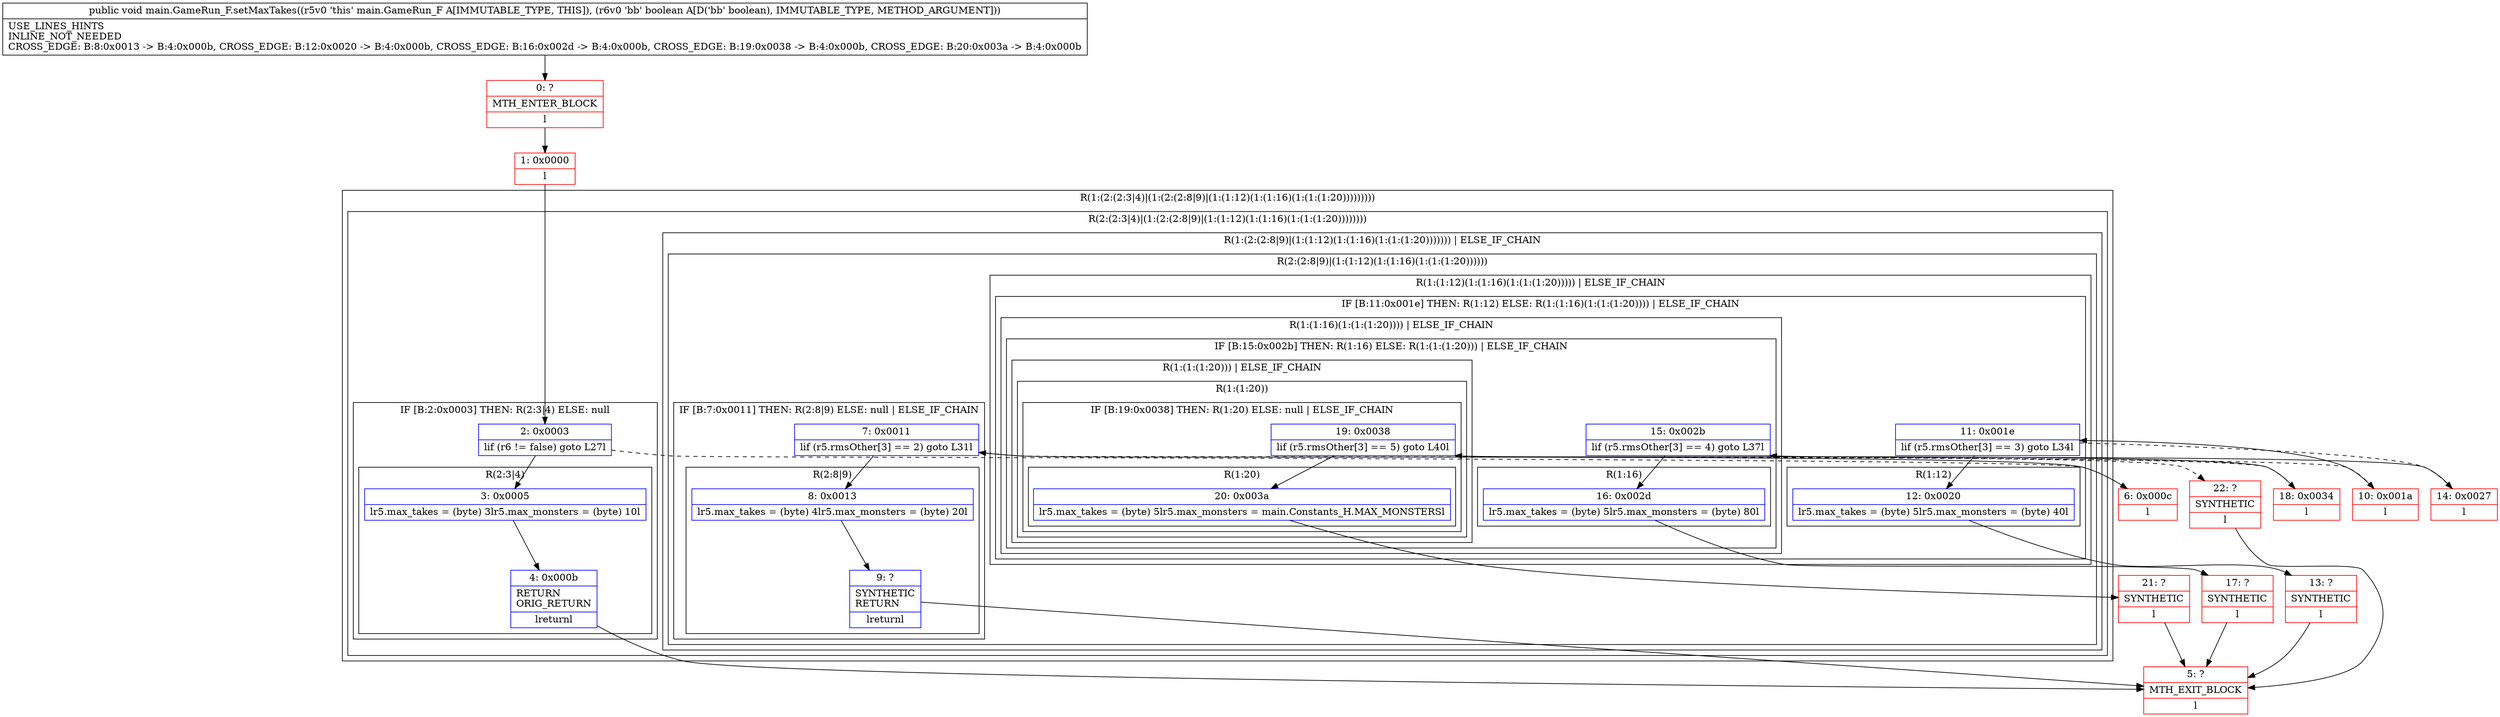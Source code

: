 digraph "CFG formain.GameRun_F.setMaxTakes(Z)V" {
subgraph cluster_Region_1467761606 {
label = "R(1:(2:(2:3|4)|(1:(2:(2:8|9)|(1:(1:12)(1:(1:16)(1:(1:(1:20)))))))))";
node [shape=record,color=blue];
subgraph cluster_Region_1045871131 {
label = "R(2:(2:3|4)|(1:(2:(2:8|9)|(1:(1:12)(1:(1:16)(1:(1:(1:20))))))))";
node [shape=record,color=blue];
subgraph cluster_IfRegion_1612114865 {
label = "IF [B:2:0x0003] THEN: R(2:3|4) ELSE: null";
node [shape=record,color=blue];
Node_2 [shape=record,label="{2\:\ 0x0003|lif (r6 != false) goto L27l}"];
subgraph cluster_Region_724853394 {
label = "R(2:3|4)";
node [shape=record,color=blue];
Node_3 [shape=record,label="{3\:\ 0x0005|lr5.max_takes = (byte) 3lr5.max_monsters = (byte) 10l}"];
Node_4 [shape=record,label="{4\:\ 0x000b|RETURN\lORIG_RETURN\l|lreturnl}"];
}
}
subgraph cluster_Region_518223425 {
label = "R(1:(2:(2:8|9)|(1:(1:12)(1:(1:16)(1:(1:(1:20))))))) | ELSE_IF_CHAIN\l";
node [shape=record,color=blue];
subgraph cluster_Region_367952356 {
label = "R(2:(2:8|9)|(1:(1:12)(1:(1:16)(1:(1:(1:20))))))";
node [shape=record,color=blue];
subgraph cluster_IfRegion_1114811275 {
label = "IF [B:7:0x0011] THEN: R(2:8|9) ELSE: null | ELSE_IF_CHAIN\l";
node [shape=record,color=blue];
Node_7 [shape=record,label="{7\:\ 0x0011|lif (r5.rmsOther[3] == 2) goto L31l}"];
subgraph cluster_Region_1255825829 {
label = "R(2:8|9)";
node [shape=record,color=blue];
Node_8 [shape=record,label="{8\:\ 0x0013|lr5.max_takes = (byte) 4lr5.max_monsters = (byte) 20l}"];
Node_9 [shape=record,label="{9\:\ ?|SYNTHETIC\lRETURN\l|lreturnl}"];
}
}
subgraph cluster_Region_1326335937 {
label = "R(1:(1:12)(1:(1:16)(1:(1:(1:20))))) | ELSE_IF_CHAIN\l";
node [shape=record,color=blue];
subgraph cluster_IfRegion_781065829 {
label = "IF [B:11:0x001e] THEN: R(1:12) ELSE: R(1:(1:16)(1:(1:(1:20)))) | ELSE_IF_CHAIN\l";
node [shape=record,color=blue];
Node_11 [shape=record,label="{11\:\ 0x001e|lif (r5.rmsOther[3] == 3) goto L34l}"];
subgraph cluster_Region_2046285516 {
label = "R(1:12)";
node [shape=record,color=blue];
Node_12 [shape=record,label="{12\:\ 0x0020|lr5.max_takes = (byte) 5lr5.max_monsters = (byte) 40l}"];
}
subgraph cluster_Region_1622759198 {
label = "R(1:(1:16)(1:(1:(1:20)))) | ELSE_IF_CHAIN\l";
node [shape=record,color=blue];
subgraph cluster_IfRegion_1563698311 {
label = "IF [B:15:0x002b] THEN: R(1:16) ELSE: R(1:(1:(1:20))) | ELSE_IF_CHAIN\l";
node [shape=record,color=blue];
Node_15 [shape=record,label="{15\:\ 0x002b|lif (r5.rmsOther[3] == 4) goto L37l}"];
subgraph cluster_Region_60257394 {
label = "R(1:16)";
node [shape=record,color=blue];
Node_16 [shape=record,label="{16\:\ 0x002d|lr5.max_takes = (byte) 5lr5.max_monsters = (byte) 80l}"];
}
subgraph cluster_Region_1150387066 {
label = "R(1:(1:(1:20))) | ELSE_IF_CHAIN\l";
node [shape=record,color=blue];
subgraph cluster_Region_1849306449 {
label = "R(1:(1:20))";
node [shape=record,color=blue];
subgraph cluster_IfRegion_307641357 {
label = "IF [B:19:0x0038] THEN: R(1:20) ELSE: null | ELSE_IF_CHAIN\l";
node [shape=record,color=blue];
Node_19 [shape=record,label="{19\:\ 0x0038|lif (r5.rmsOther[3] == 5) goto L40l}"];
subgraph cluster_Region_718995153 {
label = "R(1:20)";
node [shape=record,color=blue];
Node_20 [shape=record,label="{20\:\ 0x003a|lr5.max_takes = (byte) 5lr5.max_monsters = main.Constants_H.MAX_MONSTERSl}"];
}
}
}
}
}
}
}
}
}
}
}
}
Node_0 [shape=record,color=red,label="{0\:\ ?|MTH_ENTER_BLOCK\l|l}"];
Node_1 [shape=record,color=red,label="{1\:\ 0x0000|l}"];
Node_5 [shape=record,color=red,label="{5\:\ ?|MTH_EXIT_BLOCK\l|l}"];
Node_6 [shape=record,color=red,label="{6\:\ 0x000c|l}"];
Node_10 [shape=record,color=red,label="{10\:\ 0x001a|l}"];
Node_13 [shape=record,color=red,label="{13\:\ ?|SYNTHETIC\l|l}"];
Node_14 [shape=record,color=red,label="{14\:\ 0x0027|l}"];
Node_17 [shape=record,color=red,label="{17\:\ ?|SYNTHETIC\l|l}"];
Node_18 [shape=record,color=red,label="{18\:\ 0x0034|l}"];
Node_21 [shape=record,color=red,label="{21\:\ ?|SYNTHETIC\l|l}"];
Node_22 [shape=record,color=red,label="{22\:\ ?|SYNTHETIC\l|l}"];
MethodNode[shape=record,label="{public void main.GameRun_F.setMaxTakes((r5v0 'this' main.GameRun_F A[IMMUTABLE_TYPE, THIS]), (r6v0 'bb' boolean A[D('bb' boolean), IMMUTABLE_TYPE, METHOD_ARGUMENT]))  | USE_LINES_HINTS\lINLINE_NOT_NEEDED\lCROSS_EDGE: B:8:0x0013 \-\> B:4:0x000b, CROSS_EDGE: B:12:0x0020 \-\> B:4:0x000b, CROSS_EDGE: B:16:0x002d \-\> B:4:0x000b, CROSS_EDGE: B:19:0x0038 \-\> B:4:0x000b, CROSS_EDGE: B:20:0x003a \-\> B:4:0x000b\l}"];
MethodNode -> Node_0;
Node_2 -> Node_3;
Node_2 -> Node_6[style=dashed];
Node_3 -> Node_4;
Node_4 -> Node_5;
Node_7 -> Node_8;
Node_7 -> Node_10[style=dashed];
Node_8 -> Node_9;
Node_9 -> Node_5;
Node_11 -> Node_12;
Node_11 -> Node_14[style=dashed];
Node_12 -> Node_13;
Node_15 -> Node_16;
Node_15 -> Node_18[style=dashed];
Node_16 -> Node_17;
Node_19 -> Node_20;
Node_19 -> Node_22[style=dashed];
Node_20 -> Node_21;
Node_0 -> Node_1;
Node_1 -> Node_2;
Node_6 -> Node_7;
Node_10 -> Node_11;
Node_13 -> Node_5;
Node_14 -> Node_15;
Node_17 -> Node_5;
Node_18 -> Node_19;
Node_21 -> Node_5;
Node_22 -> Node_5;
}

